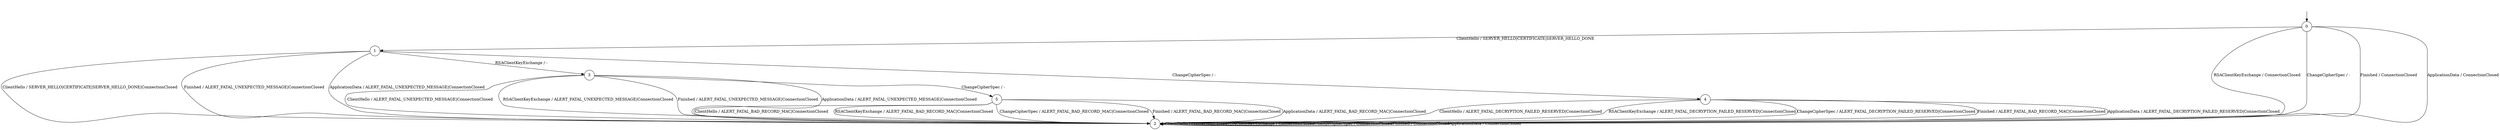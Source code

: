 digraph g {
__start0 [label="" shape="none"];

	s0 [shape="circle" label="0"];
	s1 [shape="circle" label="1"];
	s2 [shape="circle" label="2"];
	s3 [shape="circle" label="3"];
	s4 [shape="circle" label="4"];
	s5 [shape="circle" label="5"];
	s0 -> s1 [label="ClientHello / SERVER_HELLO|CERTIFICATE|SERVER_HELLO_DONE"];
	s0 -> s2 [label="RSAClientKeyExchange / ConnectionClosed"];
	s0 -> s2 [label="ChangeCipherSpec / -"];
	s0 -> s2 [label="Finished / ConnectionClosed"];
	s0 -> s2 [label="ApplicationData / ConnectionClosed"];
	s1 -> s2 [label="ClientHello / SERVER_HELLO|CERTIFICATE|SERVER_HELLO_DONE|ConnectionClosed"];
	s1 -> s3 [label="RSAClientKeyExchange / -"];
	s1 -> s4 [label="ChangeCipherSpec / -"];
	s1 -> s2 [label="Finished / ALERT_FATAL_UNEXPECTED_MESSAGE|ConnectionClosed"];
	s1 -> s2 [label="ApplicationData / ALERT_FATAL_UNEXPECTED_MESSAGE|ConnectionClosed"];
	s2 -> s2 [label="ClientHello / ConnectionClosed"];
	s2 -> s2 [label="RSAClientKeyExchange / ConnectionClosed"];
	s2 -> s2 [label="ChangeCipherSpec / ConnectionClosed"];
	s2 -> s2 [label="Finished / ConnectionClosed"];
	s2 -> s2 [label="ApplicationData / ConnectionClosed"];
	s3 -> s2 [label="ClientHello / ALERT_FATAL_UNEXPECTED_MESSAGE|ConnectionClosed"];
	s3 -> s2 [label="RSAClientKeyExchange / ALERT_FATAL_UNEXPECTED_MESSAGE|ConnectionClosed"];
	s3 -> s5 [label="ChangeCipherSpec / -"];
	s3 -> s2 [label="Finished / ALERT_FATAL_UNEXPECTED_MESSAGE|ConnectionClosed"];
	s3 -> s2 [label="ApplicationData / ALERT_FATAL_UNEXPECTED_MESSAGE|ConnectionClosed"];
	s4 -> s2 [label="ClientHello / ALERT_FATAL_DECRYPTION_FAILED_RESERVED|ConnectionClosed"];
	s4 -> s2 [label="RSAClientKeyExchange / ALERT_FATAL_DECRYPTION_FAILED_RESERVED|ConnectionClosed"];
	s4 -> s2 [label="ChangeCipherSpec / ALERT_FATAL_DECRYPTION_FAILED_RESERVED|ConnectionClosed"];
	s4 -> s2 [label="Finished / ALERT_FATAL_BAD_RECORD_MAC|ConnectionClosed"];
	s4 -> s2 [label="ApplicationData / ALERT_FATAL_DECRYPTION_FAILED_RESERVED|ConnectionClosed"];
	s5 -> s2 [label="ClientHello / ALERT_FATAL_BAD_RECORD_MAC|ConnectionClosed"];
	s5 -> s2 [label="RSAClientKeyExchange / ALERT_FATAL_BAD_RECORD_MAC|ConnectionClosed"];
	s5 -> s2 [label="ChangeCipherSpec / ALERT_FATAL_BAD_RECORD_MAC|ConnectionClosed"];
	s5 -> s2 [label="Finished / ALERT_FATAL_BAD_RECORD_MAC|ConnectionClosed"];
	s5 -> s2 [label="ApplicationData / ALERT_FATAL_BAD_RECORD_MAC|ConnectionClosed"];

__start0 -> s0;
}
